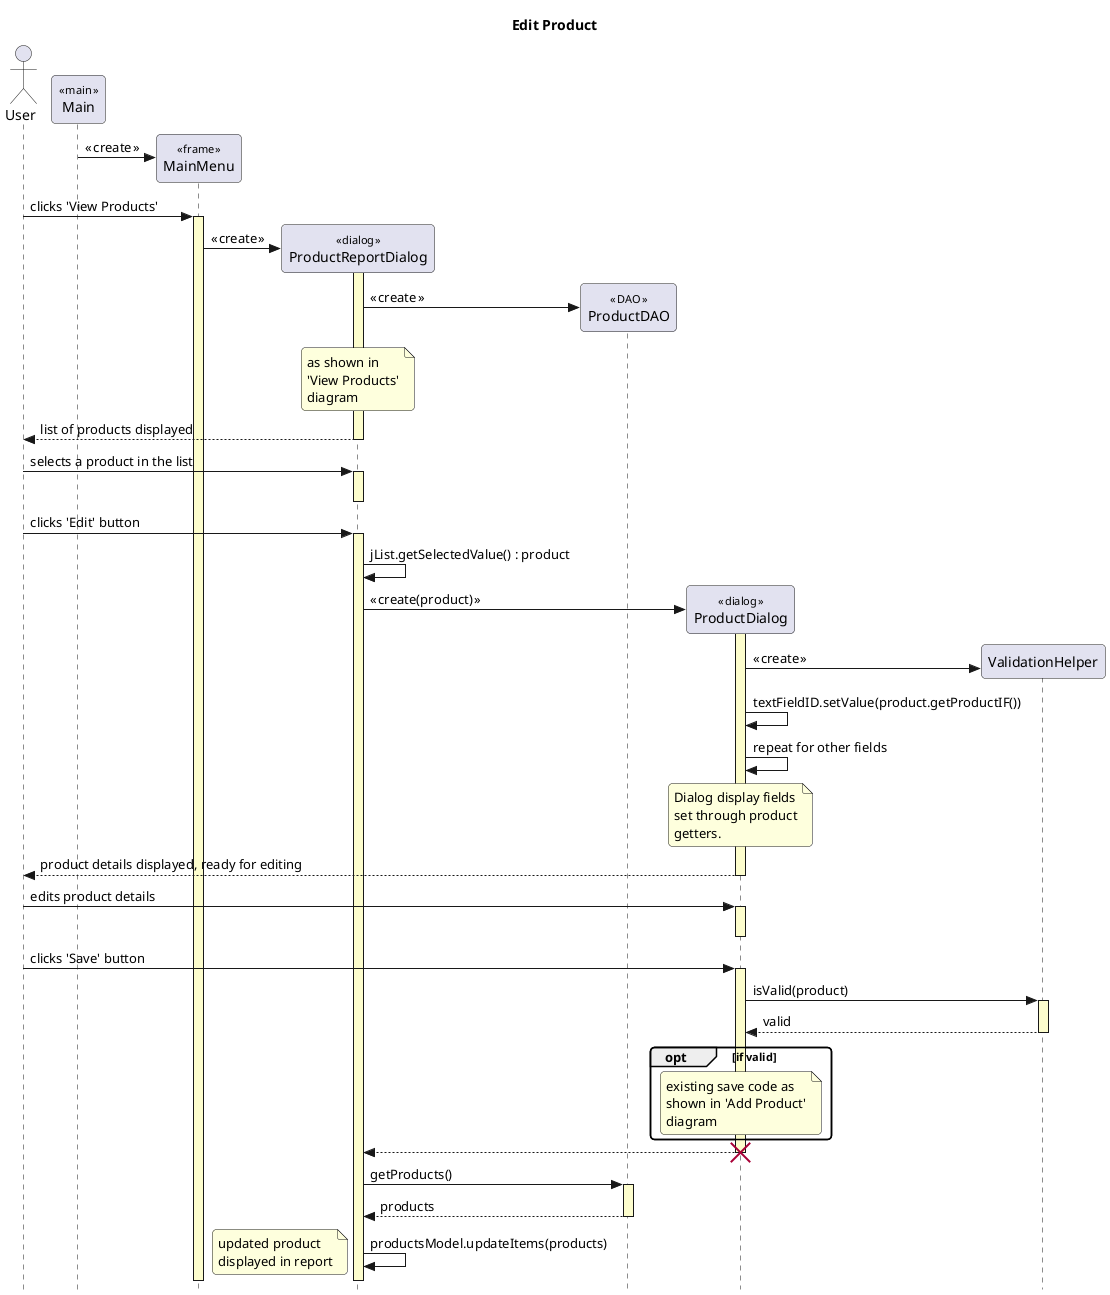 @startuml

' style tweaks to make the diagram a little more readable
skinparam {
	Style strictuml
	RoundCorner 8

	Sequence {
		' make activations yellow too
		LifeLineBackgroundColor #FDFDCD

		' make stereotypes less ugly
		Stereotype {
			Font {
				Size 11
				Style plain
			}
		}
	}

	DatabaseBorderColor #A80036

}

title Edit Product

actor User as user
participant "Main" as main << main >>
participant "MainMenu" as menu << frame >>
participant "ProductReportDialog" as report << dialog >>
participant "ProductDAO" as dao << DAO >>
participant "ProductDialog" as editor << dialog >>
participant "ValidationHelper" as validator

create menu
main -> menu : « create »

user -> menu : clicks 'View Products'
activate menu

create report
menu -> report : « create »

activate report
create dao
report -> dao: « create »


note over report: as shown in\n'View Products'\ndiagram
user <-- report : list of products displayed

deactivate report

user -> report++ : selects a product in the list
report--

user -> report : clicks 'Edit' button
activate report

report -> report : jList.getSelectedValue() : product

create editor
report -> editor++ : « create(product) »

create validator
editor -> validator : « create »

editor -> editor : textFieldID.setValue(product.getProductIF())
editor -> editor : repeat for other fields
note over editor : Dialog display fields\nset through product\ngetters. 

user <-- editor : product details displayed, ready for editing
deactivate editor

user -> editor++ : edits product details
editor--

user -> editor : clicks 'Save' button
editor++
editor -> validator++ : isValid(product)
return valid
opt if valid
note over editor: existing save code as\nshown in 'Add Product'\ndiagram
end
editor --> report
editor--
destroy editor

report -> dao++ : getProducts()
return products

report -> report : productsModel.updateItems(products)

note left: updated product\ndisplayed in report

@enduml

